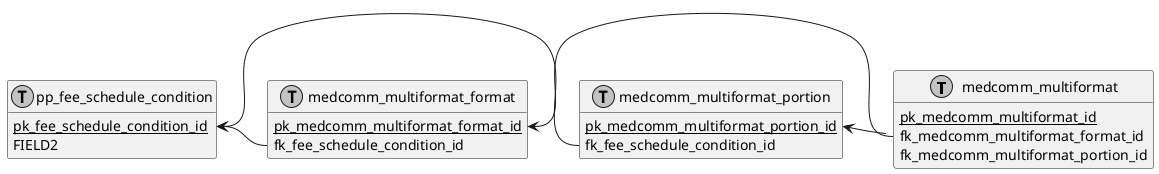 @startuml
skinparam monochrome true

!define table(x) class x << (T,#FFAAAA) >>
!define primary_key(x) <u>x</u>
hide methods
hide stereotypes

table(medcomm_multiformat) {
  primary_key(pk_medcomm_multiformat_id)
  fk_medcomm_multiformat_format_id
  fk_medcomm_multiformat_portion_id
}

table(medcomm_multiformat_format) {
  primary_key(pk_medcomm_multiformat_format_id)
  fk_fee_schedule_condition_id
}

table(medcomm_multiformat_portion) {
  primary_key(pk_medcomm_multiformat_portion_id)
  fk_fee_schedule_condition_id
}

table(pp_fee_schedule_condition) {
  primary_key(pk_fee_schedule_condition_id)
  FIELD2
}

pp_fee_schedule_condition::pk_fee_schedule_condition_id <- medcomm_multiformat_portion::fk_fee_schedule_condition_id
pp_fee_schedule_condition::pk_fee_schedule_condition_id <- medcomm_multiformat_format::fk_fee_schedule_condition_id

medcomm_multiformat_format::pk_medcomm_multiformat_format_id <- medcomm_multiformat::fk_medcomm_multiformat_format_id
medcomm_multiformat_portion::pk_medcomm_multiformat_portion_id <- medcomm_multiformat::fk_fee_schedule_condition_id

@enduml